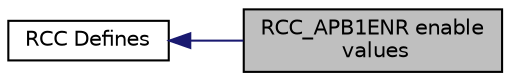 digraph "RCC_APB1ENR enable values"
{
  edge [fontname="Helvetica",fontsize="10",labelfontname="Helvetica",labelfontsize="10"];
  node [fontname="Helvetica",fontsize="10",shape=record];
  rankdir=LR;
  Node0 [label="RCC_APB1ENR enable\l values",height=0.2,width=0.4,color="black", fillcolor="grey75", style="filled" fontcolor="black"];
  Node1 [label="RCC Defines",height=0.2,width=0.4,color="black", fillcolor="white", style="filled",URL="$group__STM32F1xx__rcc__defines.html",tooltip="libopencm3 STM32F1xx Reset and Clock Control"];
  Node1->Node0 [shape=plaintext, color="midnightblue", dir="back", style="solid"];
}
